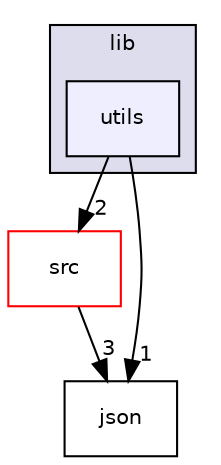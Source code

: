 digraph "lib/utils" {
  compound=true
  node [ fontsize="10", fontname="Helvetica"];
  edge [ labelfontsize="10", labelfontname="Helvetica"];
  subgraph clusterdir_97aefd0d527b934f1d99a682da8fe6a9 {
    graph [ bgcolor="#ddddee", pencolor="black", label="lib" fontname="Helvetica", fontsize="10", URL="dir_97aefd0d527b934f1d99a682da8fe6a9.html"]
  dir_4ce02b87227cef1244bdd1fa3b12a08b [shape=box, label="utils", style="filled", fillcolor="#eeeeff", pencolor="black", URL="dir_4ce02b87227cef1244bdd1fa3b12a08b.html"];
  }
  dir_68267d1309a1af8e8297ef4c3efbcdba [shape=box label="src" fillcolor="white" style="filled" color="red" URL="dir_68267d1309a1af8e8297ef4c3efbcdba.html"];
  dir_be37fa0ee8edee80c72e0fb574d82265 [shape=box label="json" URL="dir_be37fa0ee8edee80c72e0fb574d82265.html"];
  dir_68267d1309a1af8e8297ef4c3efbcdba->dir_be37fa0ee8edee80c72e0fb574d82265 [headlabel="3", labeldistance=1.5 headhref="dir_000003_000001.html"];
  dir_4ce02b87227cef1244bdd1fa3b12a08b->dir_68267d1309a1af8e8297ef4c3efbcdba [headlabel="2", labeldistance=1.5 headhref="dir_000002_000003.html"];
  dir_4ce02b87227cef1244bdd1fa3b12a08b->dir_be37fa0ee8edee80c72e0fb574d82265 [headlabel="1", labeldistance=1.5 headhref="dir_000002_000001.html"];
}
